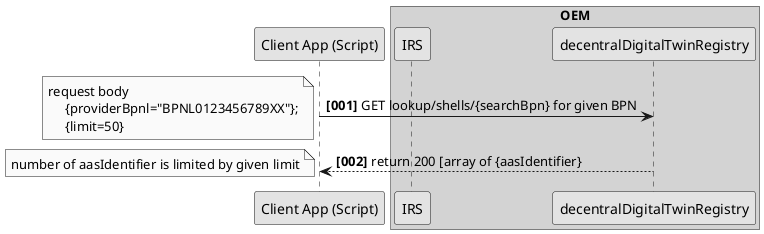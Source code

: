 @startuml
skinparam monochrome true
skinparam shadowing false
skinparam defaultFontName "Architects daughter"

autonumber "<b>[000]"

participant "Client App (Script)" as Client

box "OEM" #LightGrey
    participant IRS as IRS
    participant decentralDigitalTwinRegistry as dDTR
end box

    Client -> dDTR :  GET lookup/shells/{searchBpn} for given BPN
    note left
        request body
             {providerBpnl="BPNL0123456789XX"};
             {limit=50}
    end note

     Client <-- dDTR: return 200 [array of {aasIdentifier}
     note left
        number of aasIdentifier is limited by given limit
     end note

@enduml